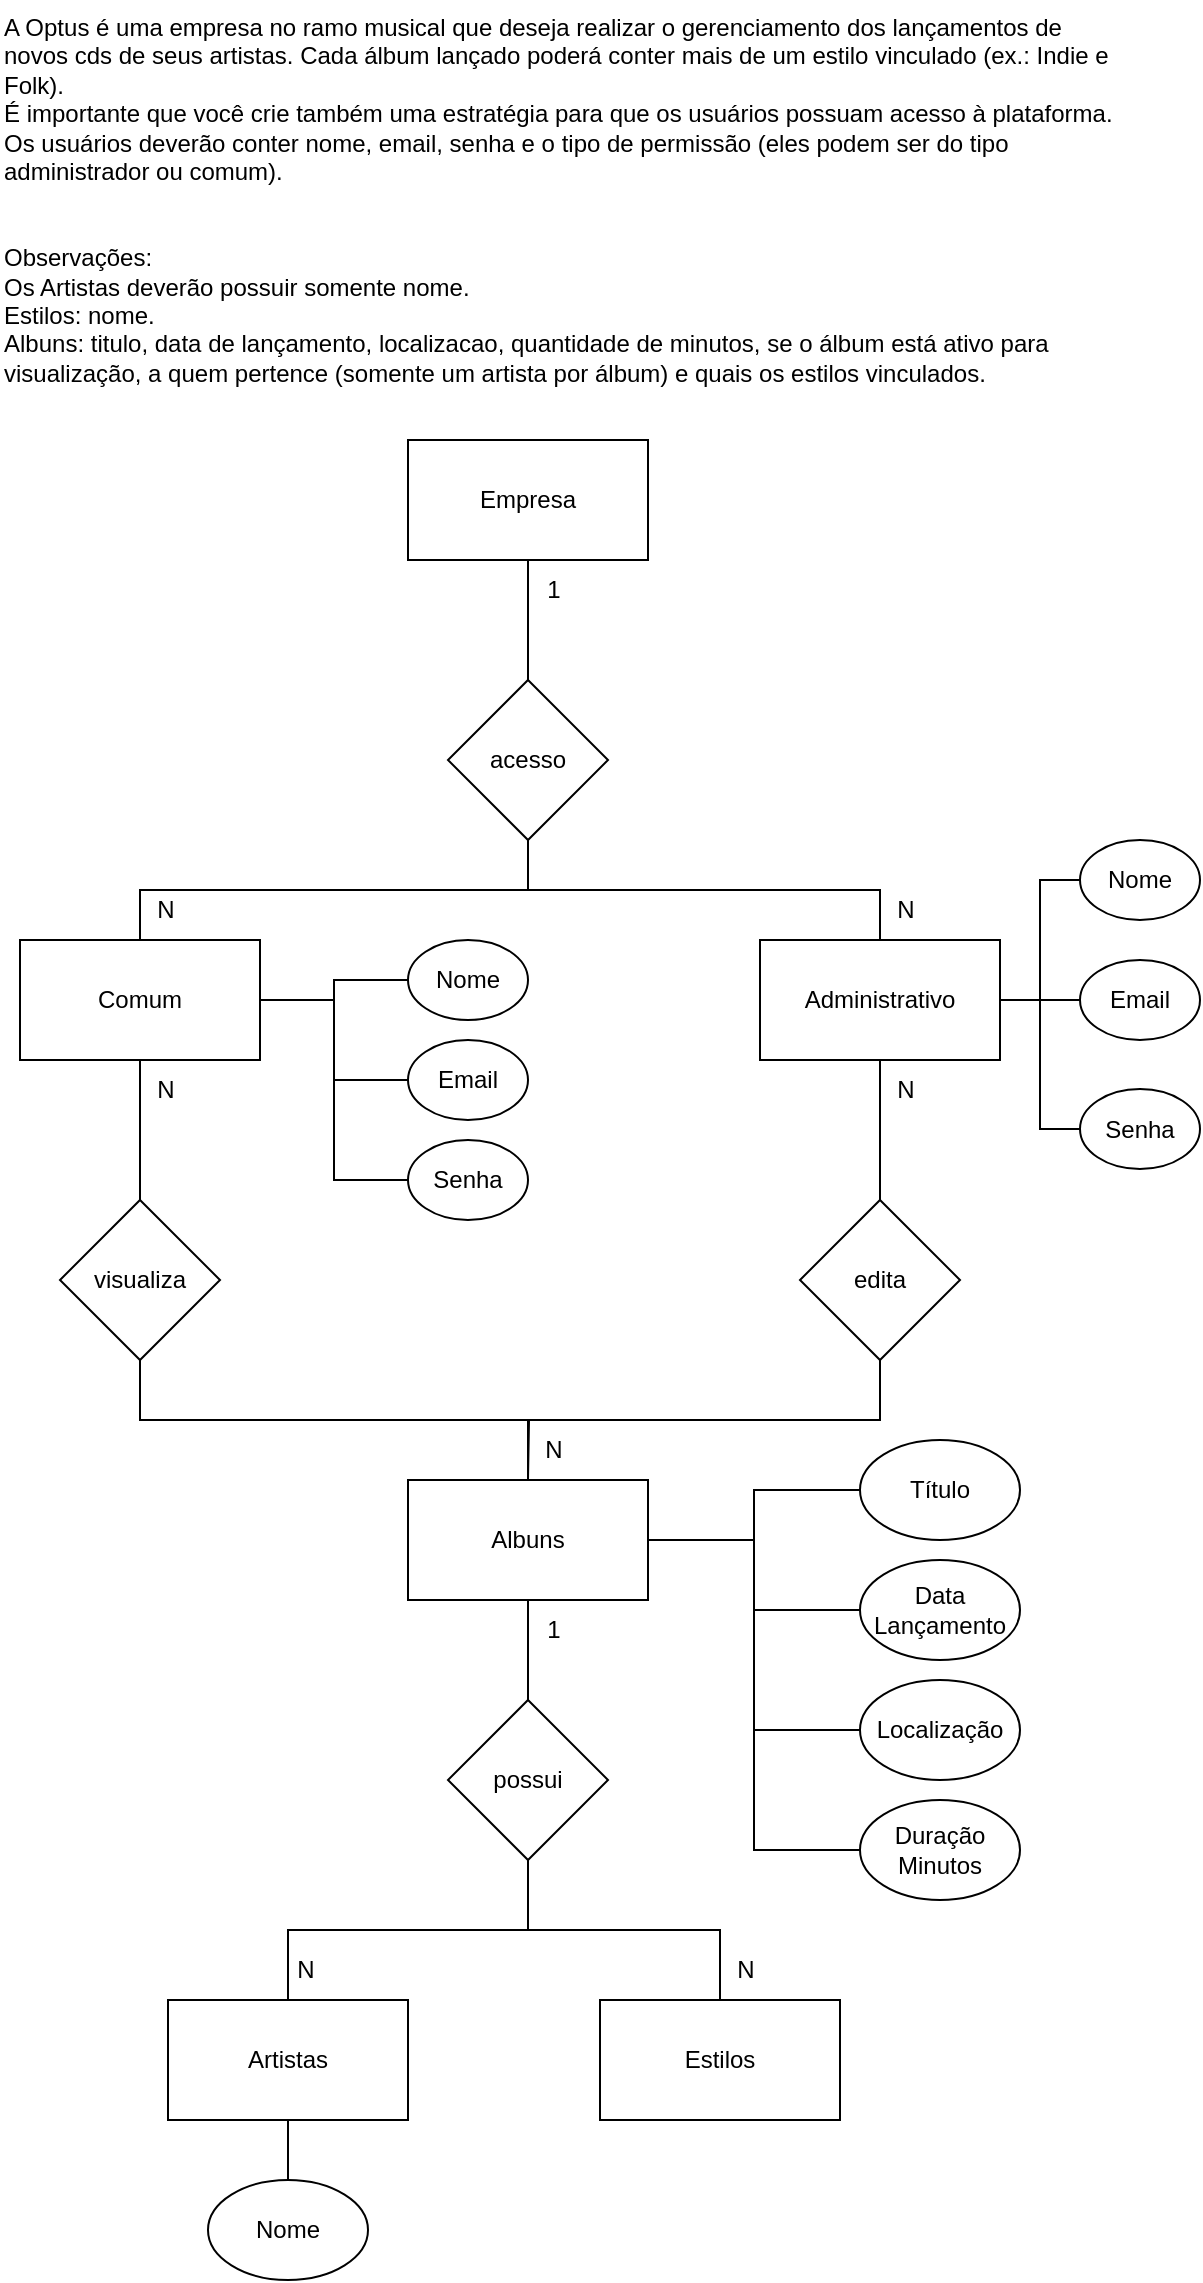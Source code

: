 <mxfile version="21.6.5" type="device">
  <diagram name="Página-1" id="kllgTE537lhBCIpI9f8s">
    <mxGraphModel dx="1028" dy="562" grid="1" gridSize="10" guides="1" tooltips="1" connect="1" arrows="1" fold="1" page="1" pageScale="1" pageWidth="827" pageHeight="1169" math="0" shadow="0">
      <root>
        <mxCell id="0" />
        <mxCell id="1" parent="0" />
        <mxCell id="r-NRDvHF4pwrHT0ui-Gh-1" value="A Optus é uma empresa no ramo musical que deseja realizar o gerenciamento dos lançamentos de novos cds de seus artistas. Cada álbum lançado poderá conter mais de um estilo vinculado (ex.: Indie e Folk).&#xa;É importante que você crie também uma estratégia para que os usuários possuam acesso à plataforma.&#xa;Os usuários deverão conter nome, email, senha e o tipo de permissão (eles podem ser do tipo administrador ou comum).&#xa;&#xa;&#xa;Observações:&#xa;Os Artistas deverão possuir somente nome.&#xa;Estilos: nome.&#xa;Albuns: titulo, data de lançamento, localizacao, quantidade de minutos, se o álbum está ativo para visualização, a quem pertence (somente um artista por álbum) e quais os estilos vinculados." style="text;whiteSpace=wrap;" parent="1" vertex="1">
          <mxGeometry x="150" width="560" height="220" as="geometry" />
        </mxCell>
        <mxCell id="r-NRDvHF4pwrHT0ui-Gh-19" style="edgeStyle=orthogonalEdgeStyle;rounded=0;orthogonalLoop=1;jettySize=auto;html=1;entryX=0.5;entryY=0;entryDx=0;entryDy=0;endArrow=none;endFill=0;" parent="1" source="r-NRDvHF4pwrHT0ui-Gh-2" target="r-NRDvHF4pwrHT0ui-Gh-3" edge="1">
          <mxGeometry relative="1" as="geometry" />
        </mxCell>
        <mxCell id="r-NRDvHF4pwrHT0ui-Gh-2" value="Empresa" style="rounded=0;whiteSpace=wrap;html=1;" parent="1" vertex="1">
          <mxGeometry x="354" y="220" width="120" height="60" as="geometry" />
        </mxCell>
        <mxCell id="r-NRDvHF4pwrHT0ui-Gh-11" style="edgeStyle=orthogonalEdgeStyle;rounded=0;orthogonalLoop=1;jettySize=auto;html=1;entryX=0.5;entryY=0;entryDx=0;entryDy=0;exitX=0.5;exitY=1;exitDx=0;exitDy=0;endArrow=none;endFill=0;" parent="1" source="r-NRDvHF4pwrHT0ui-Gh-3" target="r-NRDvHF4pwrHT0ui-Gh-5" edge="1">
          <mxGeometry relative="1" as="geometry" />
        </mxCell>
        <mxCell id="r-NRDvHF4pwrHT0ui-Gh-12" style="edgeStyle=orthogonalEdgeStyle;rounded=0;orthogonalLoop=1;jettySize=auto;html=1;entryX=0.5;entryY=0;entryDx=0;entryDy=0;exitX=0.5;exitY=1;exitDx=0;exitDy=0;endArrow=none;endFill=0;" parent="1" source="r-NRDvHF4pwrHT0ui-Gh-3" target="r-NRDvHF4pwrHT0ui-Gh-4" edge="1">
          <mxGeometry relative="1" as="geometry" />
        </mxCell>
        <mxCell id="r-NRDvHF4pwrHT0ui-Gh-3" value="acesso" style="rhombus;whiteSpace=wrap;html=1;" parent="1" vertex="1">
          <mxGeometry x="374" y="340" width="80" height="80" as="geometry" />
        </mxCell>
        <mxCell id="r-NRDvHF4pwrHT0ui-Gh-13" style="edgeStyle=orthogonalEdgeStyle;rounded=0;orthogonalLoop=1;jettySize=auto;html=1;entryX=0.5;entryY=0;entryDx=0;entryDy=0;endArrow=none;endFill=0;" parent="1" source="r-NRDvHF4pwrHT0ui-Gh-4" target="r-NRDvHF4pwrHT0ui-Gh-9" edge="1">
          <mxGeometry relative="1" as="geometry" />
        </mxCell>
        <mxCell id="r-NRDvHF4pwrHT0ui-Gh-16" style="edgeStyle=orthogonalEdgeStyle;rounded=0;orthogonalLoop=1;jettySize=auto;html=1;entryX=0;entryY=0.5;entryDx=0;entryDy=0;endArrow=none;endFill=0;" parent="1" source="r-NRDvHF4pwrHT0ui-Gh-4" target="r-NRDvHF4pwrHT0ui-Gh-6" edge="1">
          <mxGeometry relative="1" as="geometry" />
        </mxCell>
        <mxCell id="r-NRDvHF4pwrHT0ui-Gh-17" style="edgeStyle=orthogonalEdgeStyle;rounded=0;orthogonalLoop=1;jettySize=auto;html=1;entryX=0;entryY=0.5;entryDx=0;entryDy=0;endArrow=none;endFill=0;" parent="1" source="r-NRDvHF4pwrHT0ui-Gh-4" target="r-NRDvHF4pwrHT0ui-Gh-7" edge="1">
          <mxGeometry relative="1" as="geometry" />
        </mxCell>
        <mxCell id="r-NRDvHF4pwrHT0ui-Gh-18" style="edgeStyle=orthogonalEdgeStyle;rounded=0;orthogonalLoop=1;jettySize=auto;html=1;entryX=0;entryY=0.5;entryDx=0;entryDy=0;endArrow=none;endFill=0;" parent="1" source="r-NRDvHF4pwrHT0ui-Gh-4" target="r-NRDvHF4pwrHT0ui-Gh-8" edge="1">
          <mxGeometry relative="1" as="geometry" />
        </mxCell>
        <mxCell id="r-NRDvHF4pwrHT0ui-Gh-4" value="Comum" style="rounded=0;whiteSpace=wrap;html=1;" parent="1" vertex="1">
          <mxGeometry x="160" y="470" width="120" height="60" as="geometry" />
        </mxCell>
        <mxCell id="r-NRDvHF4pwrHT0ui-Gh-14" style="edgeStyle=orthogonalEdgeStyle;rounded=0;orthogonalLoop=1;jettySize=auto;html=1;entryX=0.5;entryY=0;entryDx=0;entryDy=0;endArrow=none;endFill=0;" parent="1" source="r-NRDvHF4pwrHT0ui-Gh-5" target="r-NRDvHF4pwrHT0ui-Gh-10" edge="1">
          <mxGeometry relative="1" as="geometry" />
        </mxCell>
        <mxCell id="ICE_BIkqtM5mWHvYxFfI-7" style="edgeStyle=orthogonalEdgeStyle;rounded=0;orthogonalLoop=1;jettySize=auto;html=1;entryX=0;entryY=0.5;entryDx=0;entryDy=0;endArrow=none;endFill=0;" edge="1" parent="1" source="r-NRDvHF4pwrHT0ui-Gh-5" target="ICE_BIkqtM5mWHvYxFfI-4">
          <mxGeometry relative="1" as="geometry" />
        </mxCell>
        <mxCell id="ICE_BIkqtM5mWHvYxFfI-8" style="edgeStyle=orthogonalEdgeStyle;rounded=0;orthogonalLoop=1;jettySize=auto;html=1;entryX=0;entryY=0.5;entryDx=0;entryDy=0;endArrow=none;endFill=0;" edge="1" parent="1" source="r-NRDvHF4pwrHT0ui-Gh-5" target="ICE_BIkqtM5mWHvYxFfI-5">
          <mxGeometry relative="1" as="geometry" />
        </mxCell>
        <mxCell id="ICE_BIkqtM5mWHvYxFfI-9" style="edgeStyle=orthogonalEdgeStyle;rounded=0;orthogonalLoop=1;jettySize=auto;html=1;entryX=0;entryY=0.5;entryDx=0;entryDy=0;endArrow=none;endFill=0;" edge="1" parent="1" source="r-NRDvHF4pwrHT0ui-Gh-5" target="ICE_BIkqtM5mWHvYxFfI-6">
          <mxGeometry relative="1" as="geometry" />
        </mxCell>
        <mxCell id="r-NRDvHF4pwrHT0ui-Gh-5" value="Administrativo" style="rounded=0;whiteSpace=wrap;html=1;" parent="1" vertex="1">
          <mxGeometry x="530" y="470" width="120" height="60" as="geometry" />
        </mxCell>
        <mxCell id="r-NRDvHF4pwrHT0ui-Gh-6" value="Nome" style="ellipse;whiteSpace=wrap;html=1;" parent="1" vertex="1">
          <mxGeometry x="354" y="470" width="60" height="40" as="geometry" />
        </mxCell>
        <mxCell id="r-NRDvHF4pwrHT0ui-Gh-7" value="Email" style="ellipse;whiteSpace=wrap;html=1;" parent="1" vertex="1">
          <mxGeometry x="354" y="520" width="60" height="40" as="geometry" />
        </mxCell>
        <mxCell id="r-NRDvHF4pwrHT0ui-Gh-8" value="Senha" style="ellipse;whiteSpace=wrap;html=1;" parent="1" vertex="1">
          <mxGeometry x="354" y="570" width="60" height="40" as="geometry" />
        </mxCell>
        <mxCell id="r-NRDvHF4pwrHT0ui-Gh-21" style="edgeStyle=orthogonalEdgeStyle;rounded=0;orthogonalLoop=1;jettySize=auto;html=1;exitX=0.5;exitY=1;exitDx=0;exitDy=0;endArrow=none;endFill=0;" parent="1" source="r-NRDvHF4pwrHT0ui-Gh-9" edge="1">
          <mxGeometry relative="1" as="geometry">
            <mxPoint x="414" y="740" as="targetPoint" />
          </mxGeometry>
        </mxCell>
        <mxCell id="r-NRDvHF4pwrHT0ui-Gh-9" value="visualiza" style="rhombus;whiteSpace=wrap;html=1;" parent="1" vertex="1">
          <mxGeometry x="180" y="600" width="80" height="80" as="geometry" />
        </mxCell>
        <mxCell id="r-NRDvHF4pwrHT0ui-Gh-20" style="edgeStyle=orthogonalEdgeStyle;rounded=0;orthogonalLoop=1;jettySize=auto;html=1;entryX=0.5;entryY=0;entryDx=0;entryDy=0;exitX=0.5;exitY=1;exitDx=0;exitDy=0;endArrow=none;endFill=0;" parent="1" source="r-NRDvHF4pwrHT0ui-Gh-10" target="r-NRDvHF4pwrHT0ui-Gh-15" edge="1">
          <mxGeometry relative="1" as="geometry" />
        </mxCell>
        <mxCell id="r-NRDvHF4pwrHT0ui-Gh-10" value="edita" style="rhombus;whiteSpace=wrap;html=1;" parent="1" vertex="1">
          <mxGeometry x="550" y="600" width="80" height="80" as="geometry" />
        </mxCell>
        <mxCell id="r-NRDvHF4pwrHT0ui-Gh-27" style="edgeStyle=orthogonalEdgeStyle;rounded=0;orthogonalLoop=1;jettySize=auto;html=1;entryX=0;entryY=0.5;entryDx=0;entryDy=0;endArrow=none;endFill=0;" parent="1" source="r-NRDvHF4pwrHT0ui-Gh-15" target="r-NRDvHF4pwrHT0ui-Gh-23" edge="1">
          <mxGeometry relative="1" as="geometry" />
        </mxCell>
        <mxCell id="r-NRDvHF4pwrHT0ui-Gh-28" style="edgeStyle=orthogonalEdgeStyle;rounded=0;orthogonalLoop=1;jettySize=auto;html=1;entryX=0;entryY=0.5;entryDx=0;entryDy=0;endArrow=none;endFill=0;" parent="1" source="r-NRDvHF4pwrHT0ui-Gh-15" target="r-NRDvHF4pwrHT0ui-Gh-24" edge="1">
          <mxGeometry relative="1" as="geometry" />
        </mxCell>
        <mxCell id="r-NRDvHF4pwrHT0ui-Gh-29" style="edgeStyle=orthogonalEdgeStyle;rounded=0;orthogonalLoop=1;jettySize=auto;html=1;entryX=0;entryY=0.5;entryDx=0;entryDy=0;endArrow=none;endFill=0;" parent="1" source="r-NRDvHF4pwrHT0ui-Gh-15" target="r-NRDvHF4pwrHT0ui-Gh-25" edge="1">
          <mxGeometry relative="1" as="geometry" />
        </mxCell>
        <mxCell id="r-NRDvHF4pwrHT0ui-Gh-30" style="edgeStyle=orthogonalEdgeStyle;rounded=0;orthogonalLoop=1;jettySize=auto;html=1;entryX=0;entryY=0.5;entryDx=0;entryDy=0;endArrow=none;endFill=0;" parent="1" source="r-NRDvHF4pwrHT0ui-Gh-15" target="r-NRDvHF4pwrHT0ui-Gh-26" edge="1">
          <mxGeometry relative="1" as="geometry" />
        </mxCell>
        <mxCell id="r-NRDvHF4pwrHT0ui-Gh-34" style="edgeStyle=orthogonalEdgeStyle;rounded=0;orthogonalLoop=1;jettySize=auto;html=1;entryX=0.5;entryY=0;entryDx=0;entryDy=0;endArrow=none;endFill=0;" parent="1" source="r-NRDvHF4pwrHT0ui-Gh-15" target="r-NRDvHF4pwrHT0ui-Gh-31" edge="1">
          <mxGeometry relative="1" as="geometry" />
        </mxCell>
        <mxCell id="r-NRDvHF4pwrHT0ui-Gh-15" value="Albuns" style="rounded=0;whiteSpace=wrap;html=1;" parent="1" vertex="1">
          <mxGeometry x="354" y="740" width="120" height="60" as="geometry" />
        </mxCell>
        <mxCell id="r-NRDvHF4pwrHT0ui-Gh-23" value="Título" style="ellipse;whiteSpace=wrap;html=1;" parent="1" vertex="1">
          <mxGeometry x="580" y="720" width="80" height="50" as="geometry" />
        </mxCell>
        <mxCell id="r-NRDvHF4pwrHT0ui-Gh-24" value="Data Lançamento" style="ellipse;whiteSpace=wrap;html=1;" parent="1" vertex="1">
          <mxGeometry x="580" y="780" width="80" height="50" as="geometry" />
        </mxCell>
        <mxCell id="r-NRDvHF4pwrHT0ui-Gh-25" value="Localização" style="ellipse;whiteSpace=wrap;html=1;" parent="1" vertex="1">
          <mxGeometry x="580" y="840" width="80" height="50" as="geometry" />
        </mxCell>
        <mxCell id="r-NRDvHF4pwrHT0ui-Gh-26" value="Duração Minutos" style="ellipse;whiteSpace=wrap;html=1;" parent="1" vertex="1">
          <mxGeometry x="580" y="900" width="80" height="50" as="geometry" />
        </mxCell>
        <mxCell id="r-NRDvHF4pwrHT0ui-Gh-35" style="edgeStyle=orthogonalEdgeStyle;rounded=0;orthogonalLoop=1;jettySize=auto;html=1;exitX=0.5;exitY=1;exitDx=0;exitDy=0;endArrow=none;endFill=0;" parent="1" source="r-NRDvHF4pwrHT0ui-Gh-31" target="r-NRDvHF4pwrHT0ui-Gh-32" edge="1">
          <mxGeometry relative="1" as="geometry" />
        </mxCell>
        <mxCell id="r-NRDvHF4pwrHT0ui-Gh-36" style="edgeStyle=orthogonalEdgeStyle;rounded=0;orthogonalLoop=1;jettySize=auto;html=1;entryX=0.5;entryY=0;entryDx=0;entryDy=0;endArrow=none;endFill=0;" parent="1" source="r-NRDvHF4pwrHT0ui-Gh-31" target="r-NRDvHF4pwrHT0ui-Gh-33" edge="1">
          <mxGeometry relative="1" as="geometry" />
        </mxCell>
        <mxCell id="r-NRDvHF4pwrHT0ui-Gh-31" value="possui" style="rhombus;whiteSpace=wrap;html=1;" parent="1" vertex="1">
          <mxGeometry x="374" y="850" width="80" height="80" as="geometry" />
        </mxCell>
        <mxCell id="r-NRDvHF4pwrHT0ui-Gh-38" style="edgeStyle=orthogonalEdgeStyle;rounded=0;orthogonalLoop=1;jettySize=auto;html=1;entryX=0.5;entryY=0;entryDx=0;entryDy=0;endArrow=none;endFill=0;" parent="1" source="r-NRDvHF4pwrHT0ui-Gh-32" target="r-NRDvHF4pwrHT0ui-Gh-37" edge="1">
          <mxGeometry relative="1" as="geometry" />
        </mxCell>
        <mxCell id="r-NRDvHF4pwrHT0ui-Gh-32" value="Artistas" style="rounded=0;whiteSpace=wrap;html=1;" parent="1" vertex="1">
          <mxGeometry x="234" y="1000" width="120" height="60" as="geometry" />
        </mxCell>
        <mxCell id="r-NRDvHF4pwrHT0ui-Gh-33" value="Estilos" style="rounded=0;whiteSpace=wrap;html=1;" parent="1" vertex="1">
          <mxGeometry x="450" y="1000" width="120" height="60" as="geometry" />
        </mxCell>
        <mxCell id="r-NRDvHF4pwrHT0ui-Gh-37" value="Nome" style="ellipse;whiteSpace=wrap;html=1;" parent="1" vertex="1">
          <mxGeometry x="254" y="1090" width="80" height="50" as="geometry" />
        </mxCell>
        <mxCell id="ICE_BIkqtM5mWHvYxFfI-1" value="1" style="text;html=1;strokeColor=none;fillColor=none;align=center;verticalAlign=middle;whiteSpace=wrap;rounded=0;" vertex="1" parent="1">
          <mxGeometry x="414" y="280" width="26" height="30" as="geometry" />
        </mxCell>
        <mxCell id="ICE_BIkqtM5mWHvYxFfI-2" value="N" style="text;html=1;strokeColor=none;fillColor=none;align=center;verticalAlign=middle;whiteSpace=wrap;rounded=0;" vertex="1" parent="1">
          <mxGeometry x="220" y="440" width="26" height="30" as="geometry" />
        </mxCell>
        <mxCell id="ICE_BIkqtM5mWHvYxFfI-3" value="N" style="text;html=1;strokeColor=none;fillColor=none;align=center;verticalAlign=middle;whiteSpace=wrap;rounded=0;" vertex="1" parent="1">
          <mxGeometry x="590" y="440" width="26" height="30" as="geometry" />
        </mxCell>
        <mxCell id="ICE_BIkqtM5mWHvYxFfI-4" value="Nome" style="ellipse;whiteSpace=wrap;html=1;" vertex="1" parent="1">
          <mxGeometry x="690" y="420" width="60" height="40" as="geometry" />
        </mxCell>
        <mxCell id="ICE_BIkqtM5mWHvYxFfI-5" value="Email" style="ellipse;whiteSpace=wrap;html=1;" vertex="1" parent="1">
          <mxGeometry x="690" y="480" width="60" height="40" as="geometry" />
        </mxCell>
        <mxCell id="ICE_BIkqtM5mWHvYxFfI-6" value="Senha" style="ellipse;whiteSpace=wrap;html=1;" vertex="1" parent="1">
          <mxGeometry x="690" y="544.5" width="60" height="40" as="geometry" />
        </mxCell>
        <mxCell id="ICE_BIkqtM5mWHvYxFfI-10" value="N" style="text;html=1;strokeColor=none;fillColor=none;align=center;verticalAlign=middle;whiteSpace=wrap;rounded=0;" vertex="1" parent="1">
          <mxGeometry x="220" y="530" width="26" height="30" as="geometry" />
        </mxCell>
        <mxCell id="ICE_BIkqtM5mWHvYxFfI-11" value="N" style="text;html=1;strokeColor=none;fillColor=none;align=center;verticalAlign=middle;whiteSpace=wrap;rounded=0;" vertex="1" parent="1">
          <mxGeometry x="590" y="530" width="26" height="30" as="geometry" />
        </mxCell>
        <mxCell id="ICE_BIkqtM5mWHvYxFfI-12" value="N" style="text;html=1;strokeColor=none;fillColor=none;align=center;verticalAlign=middle;whiteSpace=wrap;rounded=0;" vertex="1" parent="1">
          <mxGeometry x="414" y="710" width="26" height="30" as="geometry" />
        </mxCell>
        <mxCell id="ICE_BIkqtM5mWHvYxFfI-13" value="N" style="text;html=1;strokeColor=none;fillColor=none;align=center;verticalAlign=middle;whiteSpace=wrap;rounded=0;" vertex="1" parent="1">
          <mxGeometry x="290" y="970" width="26" height="30" as="geometry" />
        </mxCell>
        <mxCell id="ICE_BIkqtM5mWHvYxFfI-14" value="1" style="text;html=1;strokeColor=none;fillColor=none;align=center;verticalAlign=middle;whiteSpace=wrap;rounded=0;" vertex="1" parent="1">
          <mxGeometry x="414" y="800" width="26" height="30" as="geometry" />
        </mxCell>
        <mxCell id="ICE_BIkqtM5mWHvYxFfI-15" value="N" style="text;html=1;strokeColor=none;fillColor=none;align=center;verticalAlign=middle;whiteSpace=wrap;rounded=0;" vertex="1" parent="1">
          <mxGeometry x="510" y="970" width="26" height="30" as="geometry" />
        </mxCell>
      </root>
    </mxGraphModel>
  </diagram>
</mxfile>
